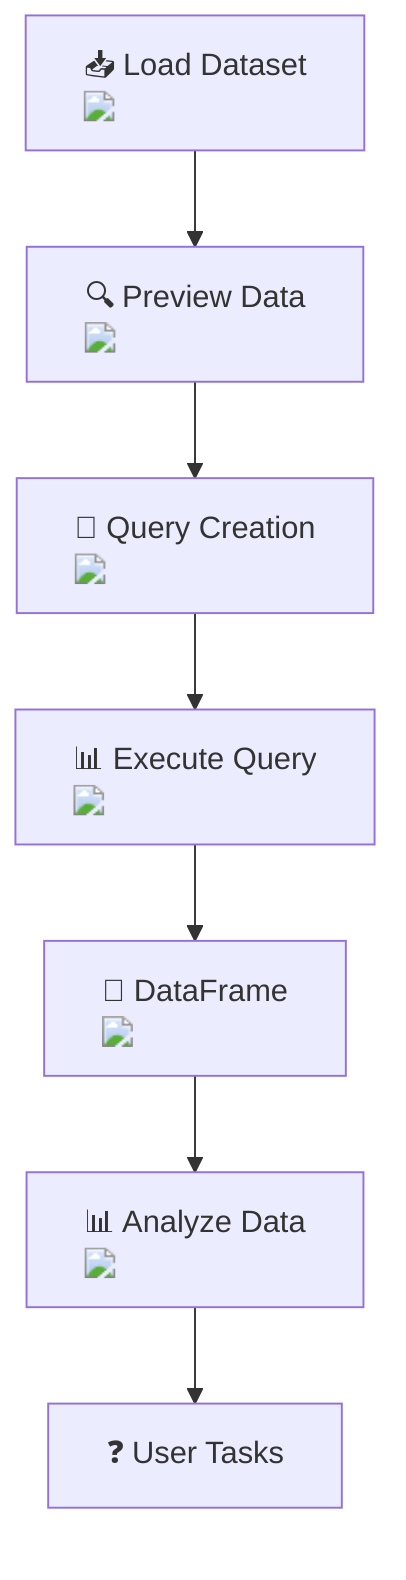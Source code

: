 flowchart TD
    A["📥 Load Dataset <img src='icons/database.svg' />"] --> B["🔍 Preview Data <img src='table.svg' />"]
    B --> C["📝 Query Creation <img src='icons/column_split.svg' />"]
    C --> D["📊 Execute Query <img src='icons/brain.svg' />"]
    D --> E["📄 DataFrame <img src='icons/table.svg' />"]
    E --> F["📊 Analyze Data <img src='hist_template.svg' />"]
    F --> G["❓ User Tasks"]